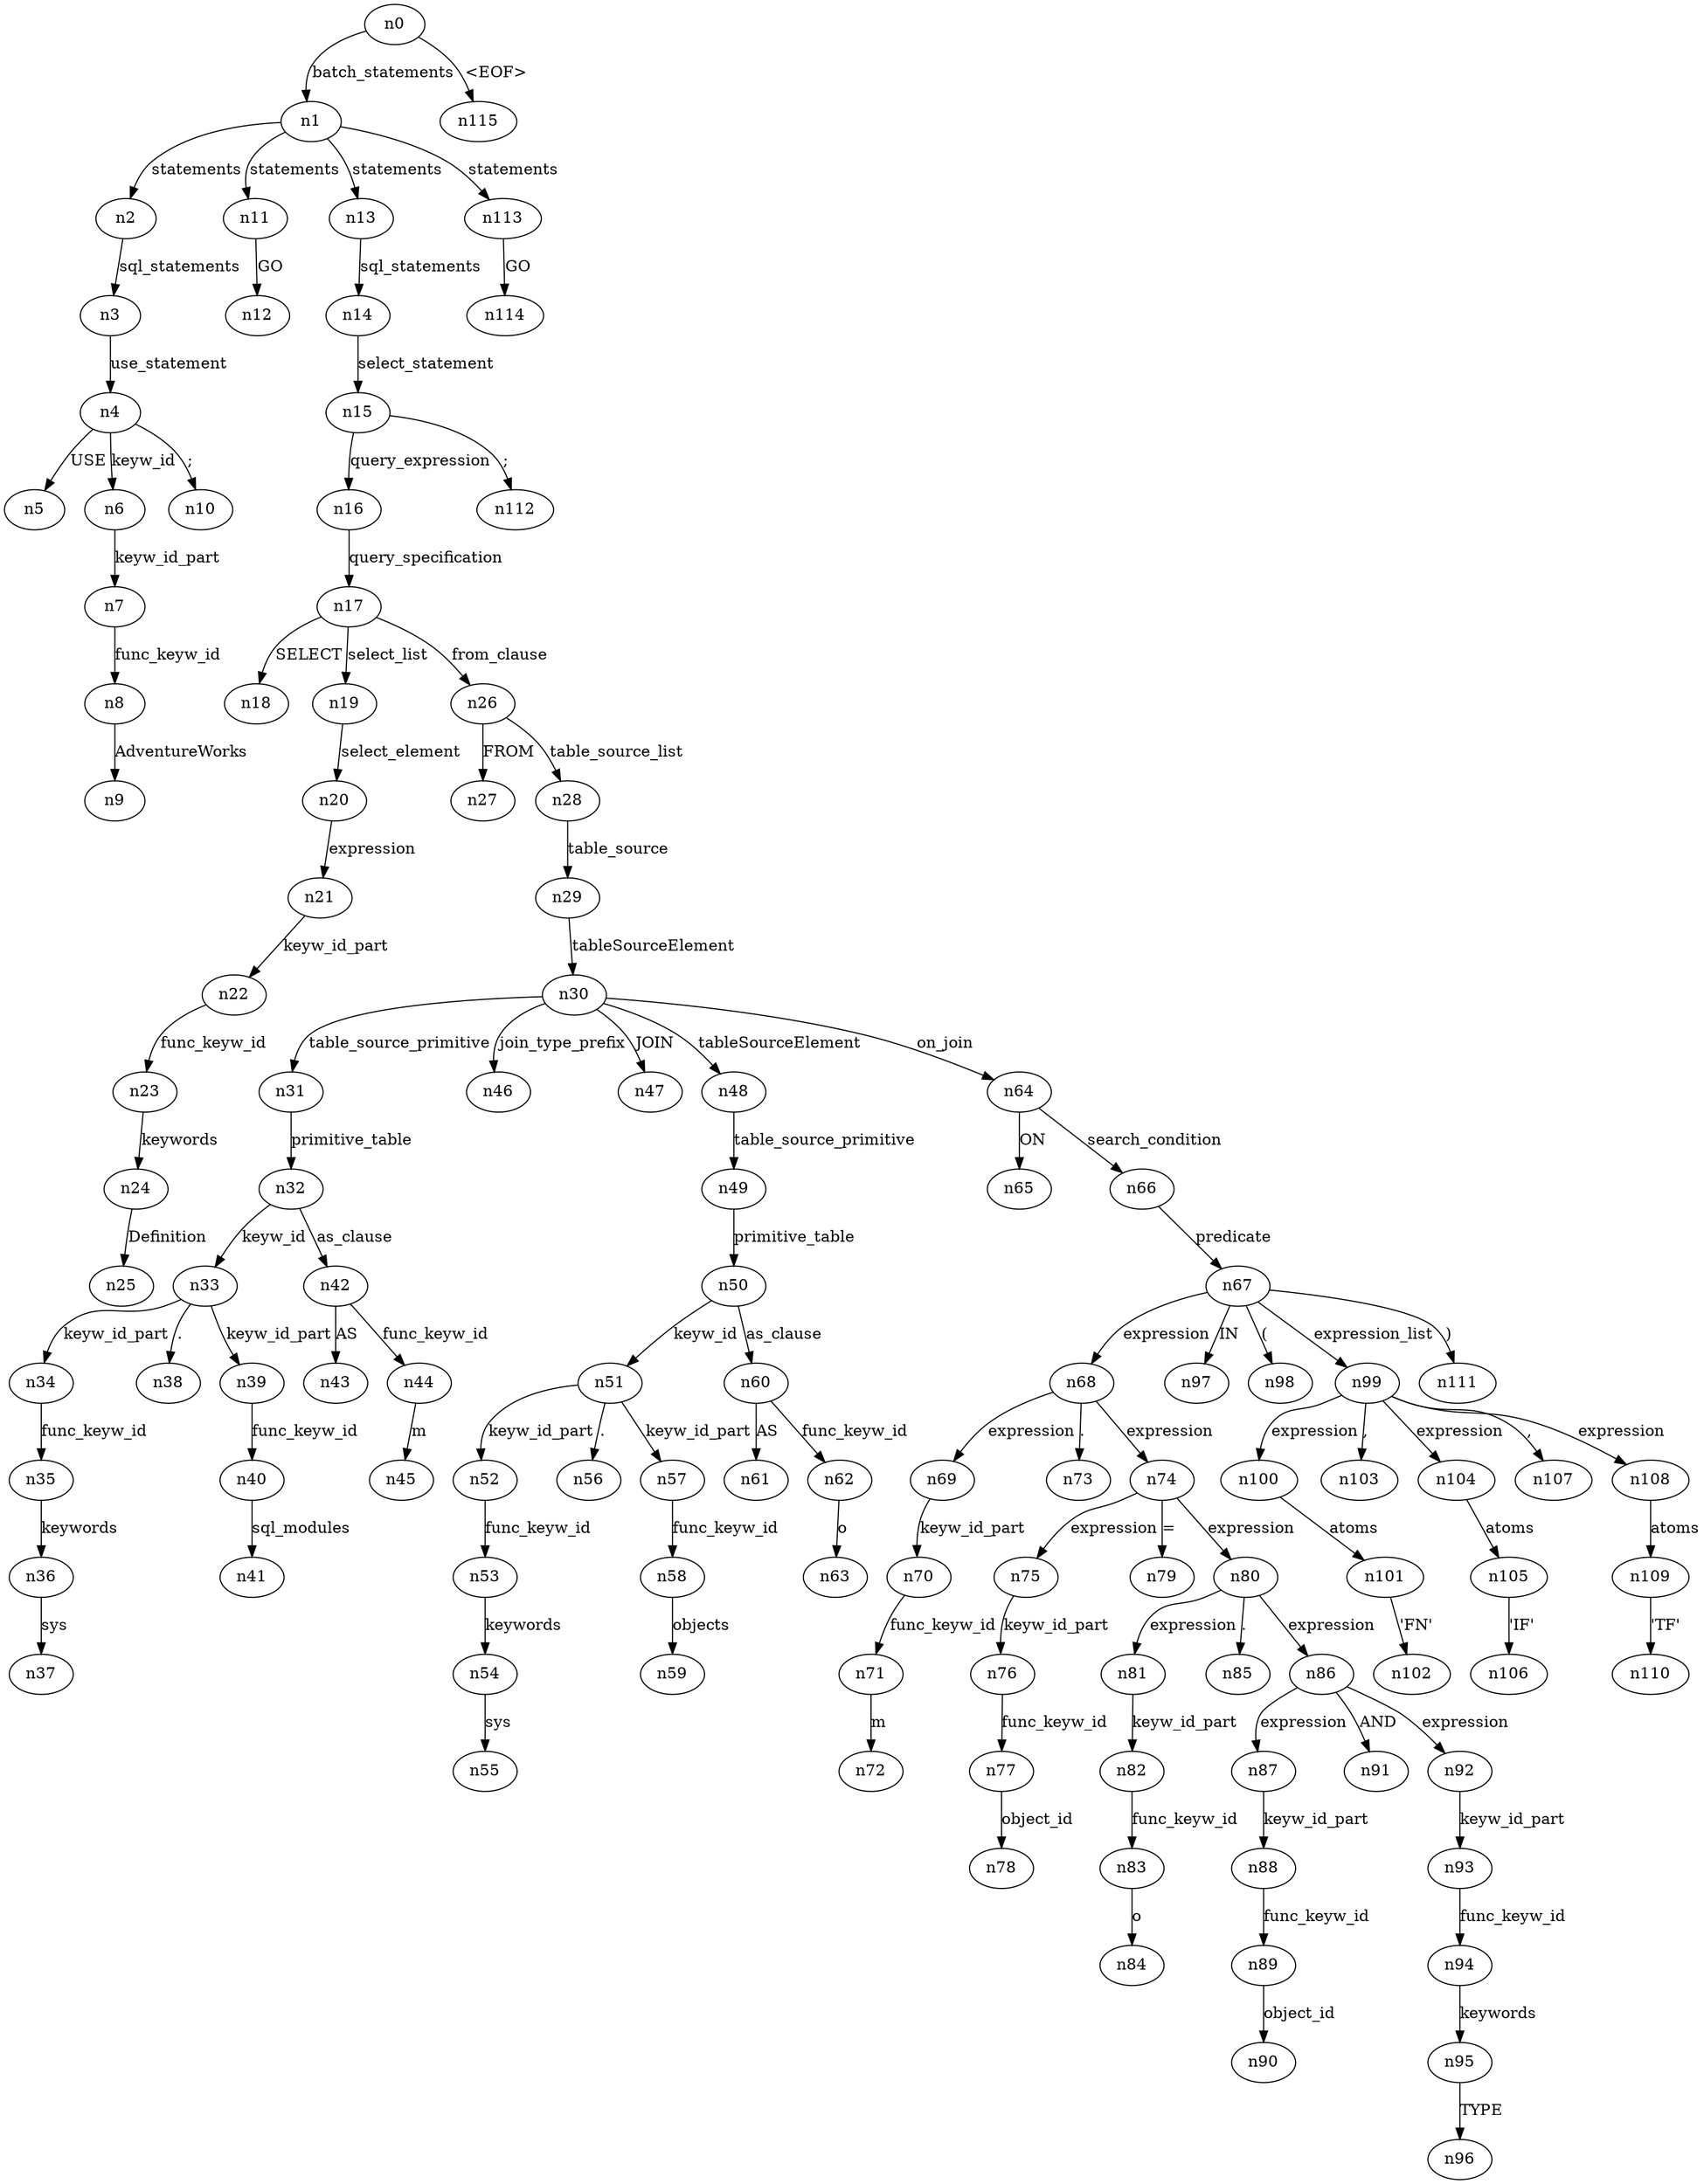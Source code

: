 digraph ParseTree {
  n0 -> n1 [label="batch_statements"];
  n1 -> n2 [label="statements"];
  n2 -> n3 [label="sql_statements"];
  n3 -> n4 [label="use_statement"];
  n4 -> n5 [label="USE"];
  n4 -> n6 [label="keyw_id"];
  n6 -> n7 [label="keyw_id_part"];
  n7 -> n8 [label="func_keyw_id"];
  n8 -> n9 [label="AdventureWorks"];
  n4 -> n10 [label=";"];
  n1 -> n11 [label="statements"];
  n11 -> n12 [label="GO"];
  n1 -> n13 [label="statements"];
  n13 -> n14 [label="sql_statements"];
  n14 -> n15 [label="select_statement"];
  n15 -> n16 [label="query_expression"];
  n16 -> n17 [label="query_specification"];
  n17 -> n18 [label="SELECT"];
  n17 -> n19 [label="select_list"];
  n19 -> n20 [label="select_element"];
  n20 -> n21 [label="expression"];
  n21 -> n22 [label="keyw_id_part"];
  n22 -> n23 [label="func_keyw_id"];
  n23 -> n24 [label="keywords"];
  n24 -> n25 [label="Definition"];
  n17 -> n26 [label="from_clause"];
  n26 -> n27 [label="FROM"];
  n26 -> n28 [label="table_source_list"];
  n28 -> n29 [label="table_source"];
  n29 -> n30 [label="tableSourceElement"];
  n30 -> n31 [label="table_source_primitive"];
  n31 -> n32 [label="primitive_table"];
  n32 -> n33 [label="keyw_id"];
  n33 -> n34 [label="keyw_id_part"];
  n34 -> n35 [label="func_keyw_id"];
  n35 -> n36 [label="keywords"];
  n36 -> n37 [label="sys"];
  n33 -> n38 [label="."];
  n33 -> n39 [label="keyw_id_part"];
  n39 -> n40 [label="func_keyw_id"];
  n40 -> n41 [label="sql_modules"];
  n32 -> n42 [label="as_clause"];
  n42 -> n43 [label="AS"];
  n42 -> n44 [label="func_keyw_id"];
  n44 -> n45 [label="m"];
  n30 -> n46 [label="join_type_prefix"];
  n30 -> n47 [label="JOIN"];
  n30 -> n48 [label="tableSourceElement"];
  n48 -> n49 [label="table_source_primitive"];
  n49 -> n50 [label="primitive_table"];
  n50 -> n51 [label="keyw_id"];
  n51 -> n52 [label="keyw_id_part"];
  n52 -> n53 [label="func_keyw_id"];
  n53 -> n54 [label="keywords"];
  n54 -> n55 [label="sys"];
  n51 -> n56 [label="."];
  n51 -> n57 [label="keyw_id_part"];
  n57 -> n58 [label="func_keyw_id"];
  n58 -> n59 [label="objects"];
  n50 -> n60 [label="as_clause"];
  n60 -> n61 [label="AS"];
  n60 -> n62 [label="func_keyw_id"];
  n62 -> n63 [label="o"];
  n30 -> n64 [label="on_join"];
  n64 -> n65 [label="ON"];
  n64 -> n66 [label="search_condition"];
  n66 -> n67 [label="predicate"];
  n67 -> n68 [label="expression"];
  n68 -> n69 [label="expression"];
  n69 -> n70 [label="keyw_id_part"];
  n70 -> n71 [label="func_keyw_id"];
  n71 -> n72 [label="m"];
  n68 -> n73 [label="."];
  n68 -> n74 [label="expression"];
  n74 -> n75 [label="expression"];
  n75 -> n76 [label="keyw_id_part"];
  n76 -> n77 [label="func_keyw_id"];
  n77 -> n78 [label="object_id"];
  n74 -> n79 [label="="];
  n74 -> n80 [label="expression"];
  n80 -> n81 [label="expression"];
  n81 -> n82 [label="keyw_id_part"];
  n82 -> n83 [label="func_keyw_id"];
  n83 -> n84 [label="o"];
  n80 -> n85 [label="."];
  n80 -> n86 [label="expression"];
  n86 -> n87 [label="expression"];
  n87 -> n88 [label="keyw_id_part"];
  n88 -> n89 [label="func_keyw_id"];
  n89 -> n90 [label="object_id"];
  n86 -> n91 [label="AND"];
  n86 -> n92 [label="expression"];
  n92 -> n93 [label="keyw_id_part"];
  n93 -> n94 [label="func_keyw_id"];
  n94 -> n95 [label="keywords"];
  n95 -> n96 [label="TYPE"];
  n67 -> n97 [label="IN"];
  n67 -> n98 [label="("];
  n67 -> n99 [label="expression_list"];
  n99 -> n100 [label="expression"];
  n100 -> n101 [label="atoms"];
  n101 -> n102 [label="'FN'"];
  n99 -> n103 [label=","];
  n99 -> n104 [label="expression"];
  n104 -> n105 [label="atoms"];
  n105 -> n106 [label="'IF'"];
  n99 -> n107 [label=","];
  n99 -> n108 [label="expression"];
  n108 -> n109 [label="atoms"];
  n109 -> n110 [label="'TF'"];
  n67 -> n111 [label=")"];
  n15 -> n112 [label=";"];
  n1 -> n113 [label="statements"];
  n113 -> n114 [label="GO"];
  n0 -> n115 [label="<EOF>"];
}